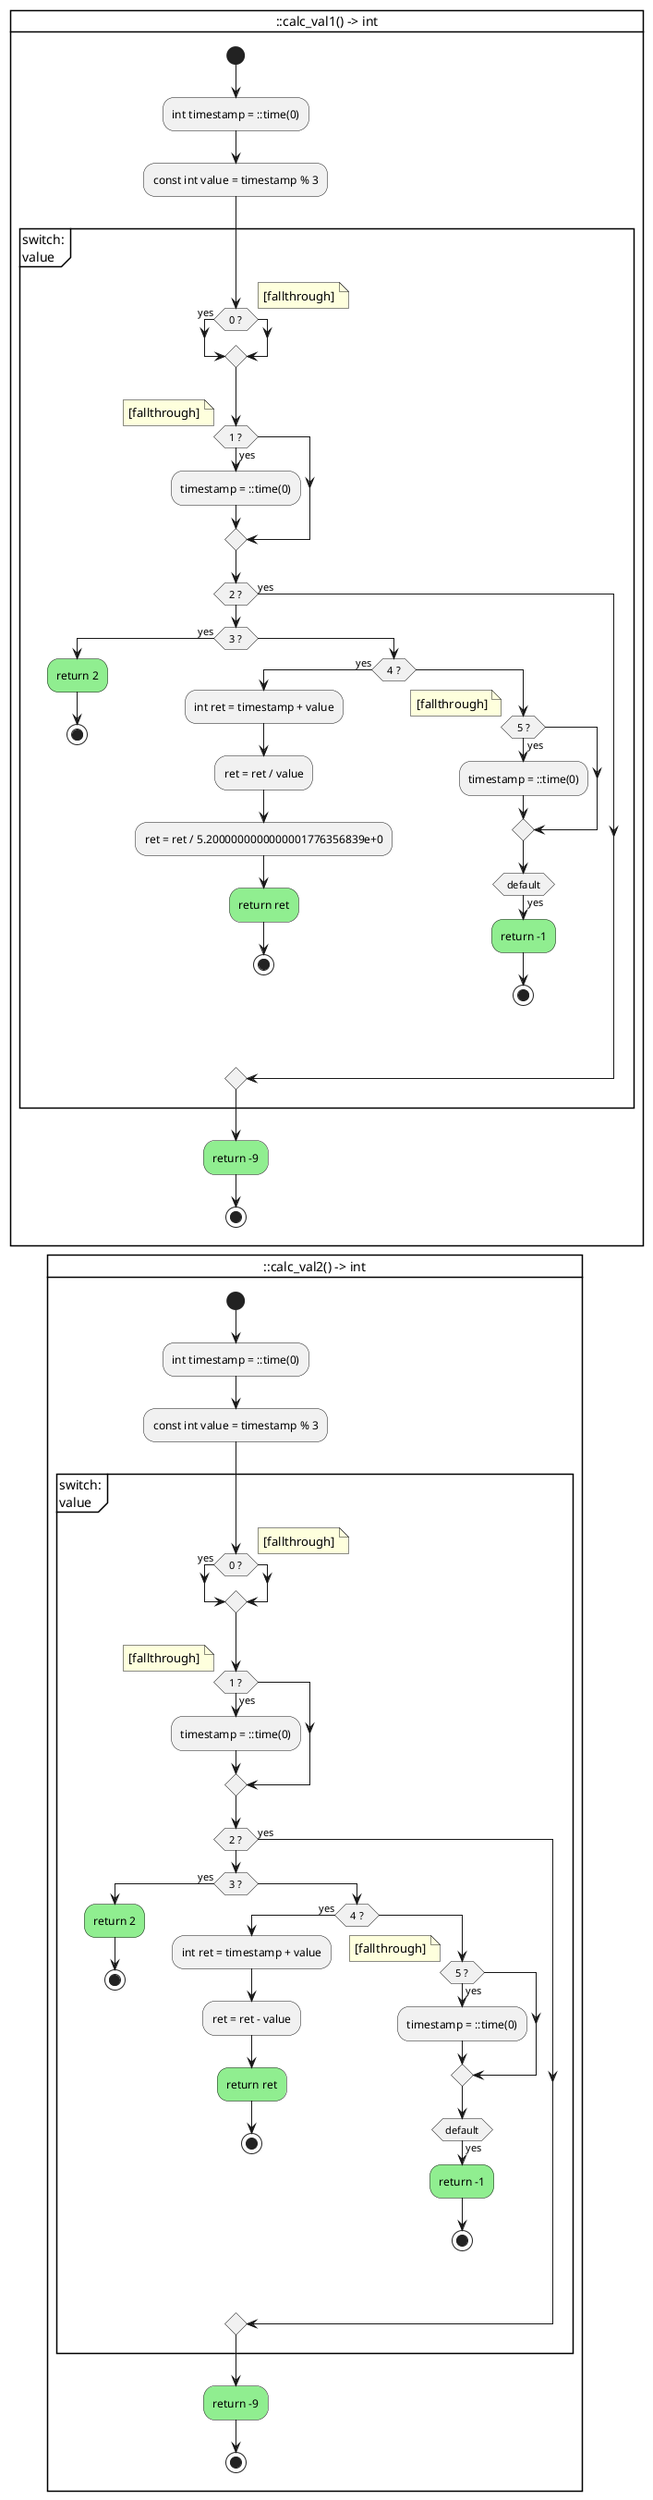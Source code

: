 @startuml

card "::calc_val1() -> int" {
    start
    :int timestamp = ::time(0);
    :const int value = timestamp % 3;

partition "switch:\nvalue" {
    ' case: 0 fallthrough: True
    if ( 0 ? ) then (yes)
    endif
    note right: [fallthrough]
    ' case: 1 fallthrough: True
    if ( 1 ? ) then (yes)
        :timestamp = ::time(0);
    endif
    note right: [fallthrough]
    ' case: 2 fallthrough: False
    if ( 2 ? ) then (yes)
    else
        ' case: 3 fallthrough: False
        if ( 3 ? ) then (yes)
            #lightgreen:return 2;
            stop
        else
            ' case: 4 fallthrough: False
            if ( 4 ? ) then (yes)
                :int ret = timestamp + value;
                :ret = ret / value;
                :ret = ret / 5.2000000000000001776356839e+0;
                #lightgreen:return ret;
                stop
            else
                ' case: 5 fallthrough: True
                if ( 5 ? ) then (yes)
                    :timestamp = ::time(0);
                endif
                note right: [fallthrough]
                ' case: None fallthrough: False
                if ( default ) then (yes)
                    #lightgreen:return -1;
                    stop
                else
                    -[hidden]->
                endif
            endif
        endif
    endif
}
    #lightgreen:return -9;
    stop
}

card "::calc_val2() -> int" {
    start
    :int timestamp = ::time(0);
    :const int value = timestamp % 3;

partition "switch:\nvalue" {
    ' case: 0 fallthrough: True
    if ( 0 ? ) then (yes)
    endif
    note right: [fallthrough]
    ' case: 1 fallthrough: True
    if ( 1 ? ) then (yes)
        :timestamp = ::time(0);
    endif
    note right: [fallthrough]
    ' case: None fallthrough: False
    ' case: 2 fallthrough: False
    if ( 2 ? ) then (yes)
    else
        ' case: 3 fallthrough: False
        if ( 3 ? ) then (yes)
            #lightgreen:return 2;
            stop
        else
            ' case: 4 fallthrough: False
            if ( 4 ? ) then (yes)
                :int ret = timestamp + value;
                :ret = ret - value;
                #lightgreen:return ret;
                stop
            else
                ' case: 5 fallthrough: True
                if ( 5 ? ) then (yes)
                    :timestamp = ::time(0);
                endif
                note right: [fallthrough]
                if ( default ) then (yes)
                    #lightgreen:return -1;
                    stop
                else
                    -[hidden]->
                endif
            endif
        endif
    endif
}
    #lightgreen:return -9;
    stop
}


@enduml
